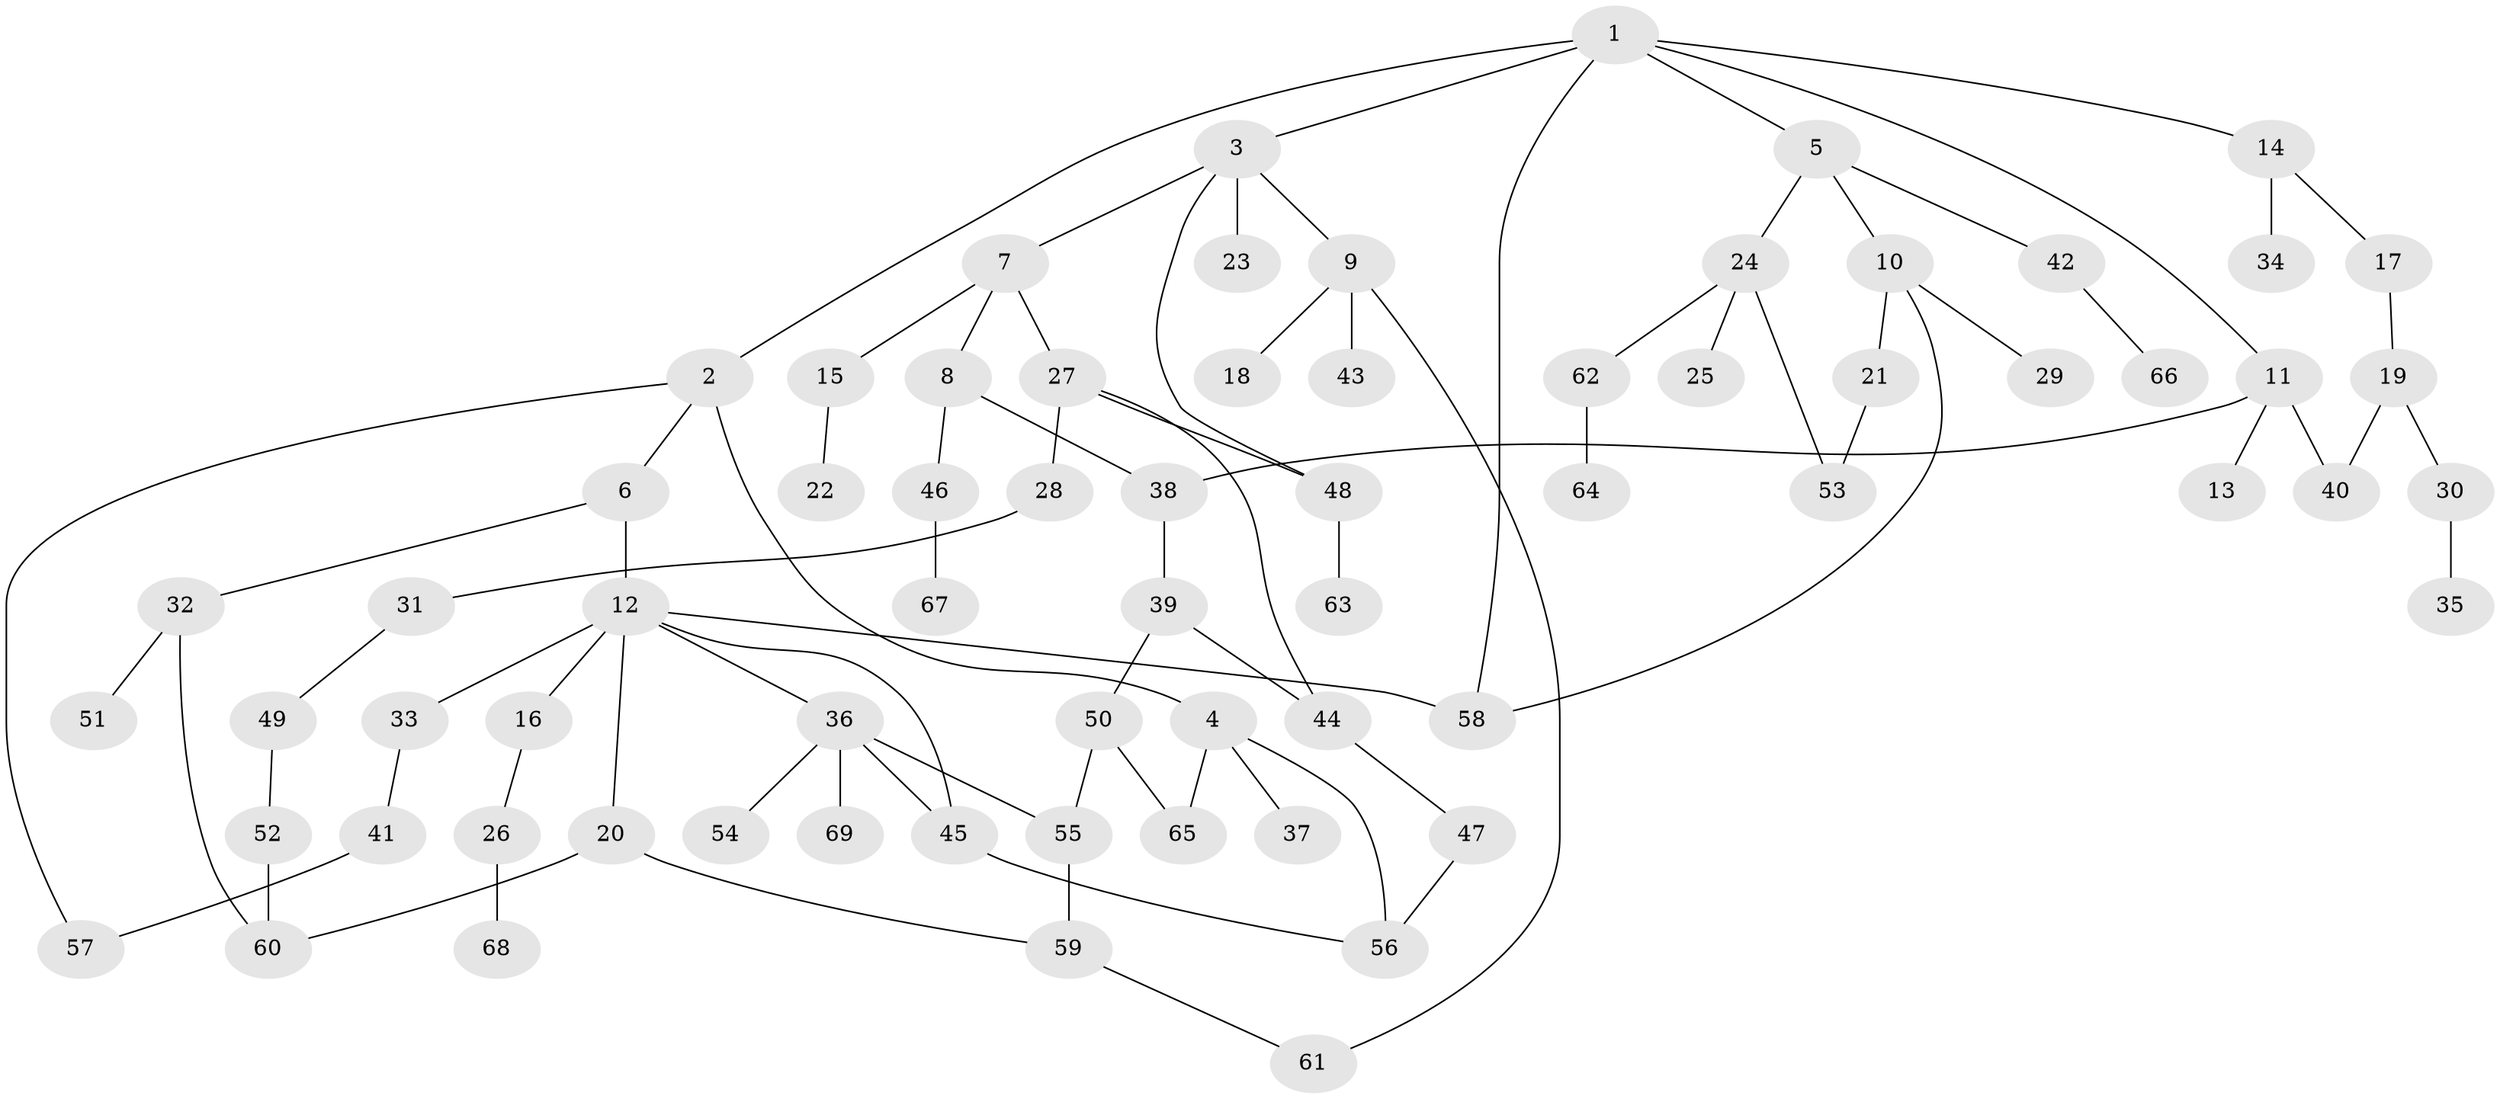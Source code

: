 // Generated by graph-tools (version 1.1) at 2025/34/03/09/25 02:34:27]
// undirected, 69 vertices, 85 edges
graph export_dot {
graph [start="1"]
  node [color=gray90,style=filled];
  1;
  2;
  3;
  4;
  5;
  6;
  7;
  8;
  9;
  10;
  11;
  12;
  13;
  14;
  15;
  16;
  17;
  18;
  19;
  20;
  21;
  22;
  23;
  24;
  25;
  26;
  27;
  28;
  29;
  30;
  31;
  32;
  33;
  34;
  35;
  36;
  37;
  38;
  39;
  40;
  41;
  42;
  43;
  44;
  45;
  46;
  47;
  48;
  49;
  50;
  51;
  52;
  53;
  54;
  55;
  56;
  57;
  58;
  59;
  60;
  61;
  62;
  63;
  64;
  65;
  66;
  67;
  68;
  69;
  1 -- 2;
  1 -- 3;
  1 -- 5;
  1 -- 11;
  1 -- 14;
  1 -- 58;
  2 -- 4;
  2 -- 6;
  2 -- 57;
  3 -- 7;
  3 -- 9;
  3 -- 23;
  3 -- 48;
  4 -- 37;
  4 -- 56;
  4 -- 65;
  5 -- 10;
  5 -- 24;
  5 -- 42;
  6 -- 12;
  6 -- 32;
  7 -- 8;
  7 -- 15;
  7 -- 27;
  8 -- 38;
  8 -- 46;
  9 -- 18;
  9 -- 43;
  9 -- 61;
  10 -- 21;
  10 -- 29;
  10 -- 58;
  11 -- 13;
  11 -- 40;
  11 -- 38;
  12 -- 16;
  12 -- 20;
  12 -- 33;
  12 -- 36;
  12 -- 45;
  12 -- 58;
  14 -- 17;
  14 -- 34;
  15 -- 22;
  16 -- 26;
  17 -- 19;
  19 -- 30;
  19 -- 40;
  20 -- 59;
  20 -- 60;
  21 -- 53;
  24 -- 25;
  24 -- 53;
  24 -- 62;
  26 -- 68;
  27 -- 28;
  27 -- 44;
  27 -- 48;
  28 -- 31;
  30 -- 35;
  31 -- 49;
  32 -- 51;
  32 -- 60;
  33 -- 41;
  36 -- 54;
  36 -- 69;
  36 -- 55;
  36 -- 45;
  38 -- 39;
  39 -- 50;
  39 -- 44;
  41 -- 57;
  42 -- 66;
  44 -- 47;
  45 -- 56;
  46 -- 67;
  47 -- 56;
  48 -- 63;
  49 -- 52;
  50 -- 55;
  50 -- 65;
  52 -- 60;
  55 -- 59;
  59 -- 61;
  62 -- 64;
}
